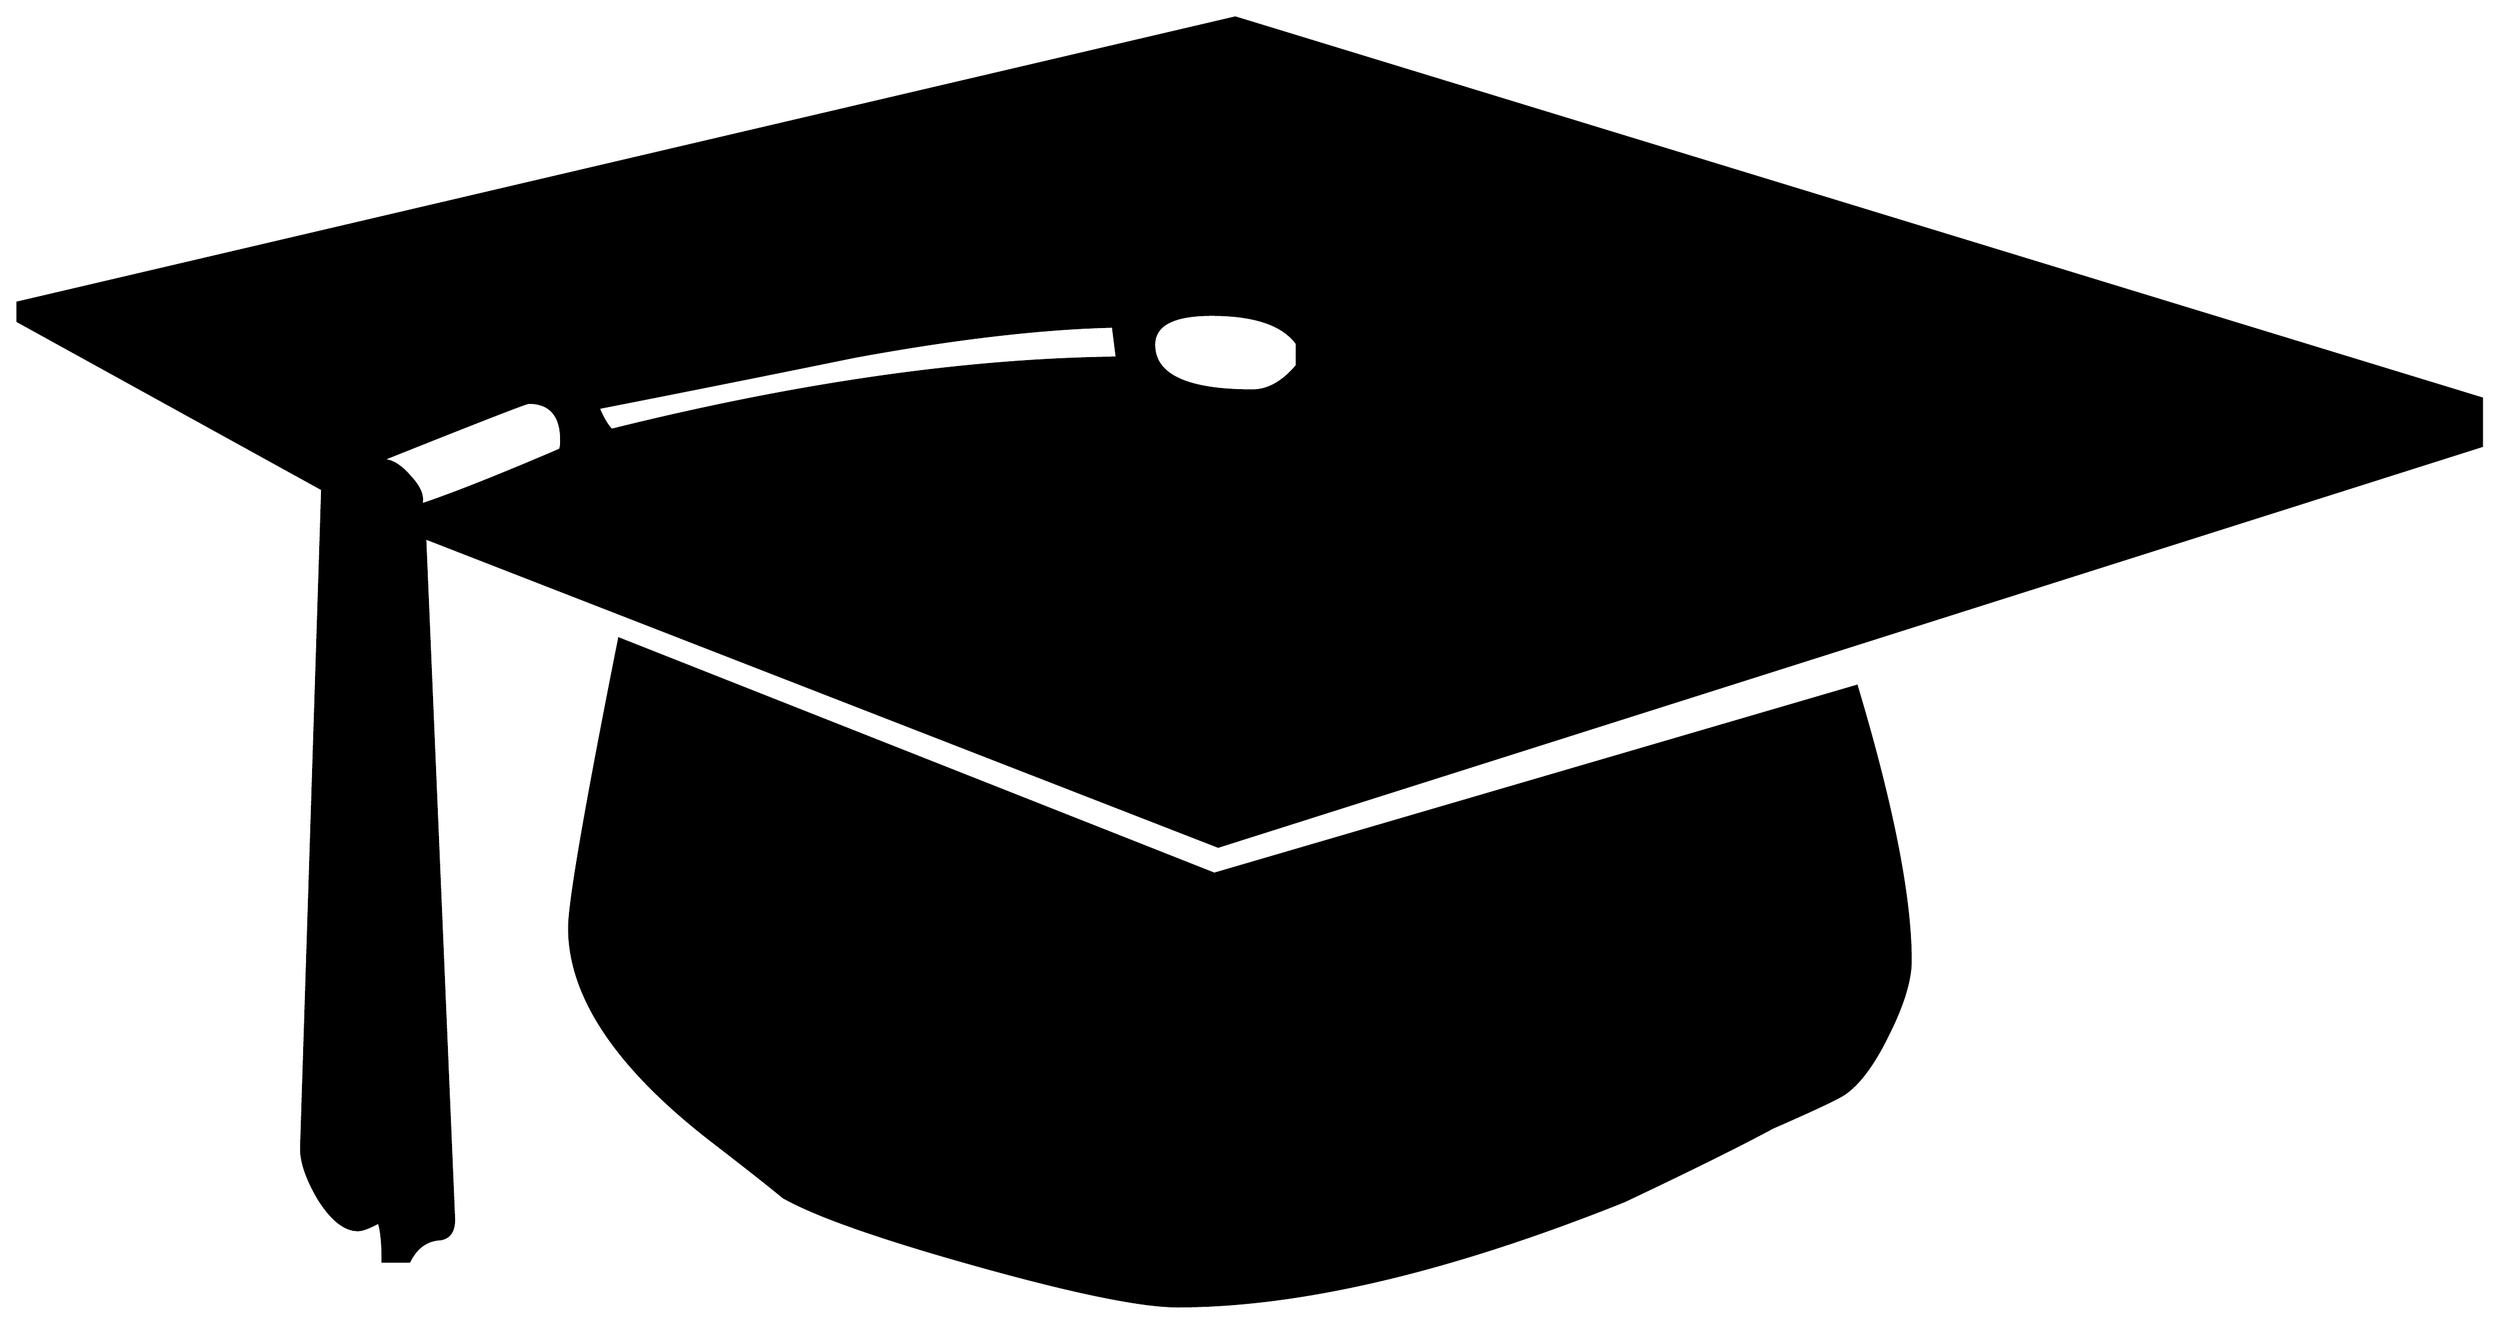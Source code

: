 


\begin{tikzpicture}[y=0.80pt, x=0.80pt, yscale=-1.0, xscale=1.0, inner sep=0pt, outer sep=0pt]
\begin{scope}[shift={(100.0,1707.0)},nonzero rule]
  \path[draw=.,fill=.,line width=1.600pt] (1958.0,-748.0) --
    (996.0,-443.0) -- (392.0,-678.0) -- (414.0,-159.0) ..
    controls (414.0,-149.667) and (410.333,-144.667) .. (403.0,-144.0)
    .. controls (393.0,-143.333) and (385.333,-137.667) ..
    (380.0,-127.0) -- (360.0,-127.0) .. controls (360.0,-141.0)
    and (359.0,-151.0) .. (357.0,-157.0) .. controls
    (349.667,-153.0) and (344.333,-151.0) .. (341.0,-151.0) ..
    controls (331.0,-151.0) and (321.0,-159.0) .. (311.0,-175.0)
    .. controls (301.667,-191.0) and (297.333,-204.333) ..
    (298.0,-215.0) -- (314.0,-715.0) -- (82.0,-843.0) --
    (82.0,-857.0) -- (1009.0,-1074.0) -- (1958.0,-784.0) --
    (1958.0,-748.0) -- cycle(1523.0,-356.0) .. controls
    (1523.0,-341.333) and (1517.333,-322.667) .. (1506.0,-300.0) ..
    controls (1495.333,-278.0) and (1484.333,-263.0) ..
    (1473.0,-255.0) .. controls (1468.333,-251.667) and
    (1450.0,-243.0) .. (1418.0,-229.0) .. controls
    (1393.333,-215.667) and (1355.667,-197.0) .. (1305.0,-173.0) ..
    controls (1171.667,-119.667) and (1058.333,-93.0) .. (965.0,-93.0)
    .. controls (937.667,-93.0) and (887.0,-103.333) ..
    (813.0,-124.0) .. controls (739.0,-144.667) and (689.667,-162.0)
    .. (665.0,-176.0) .. controls (653.667,-185.333) and
    (636.333,-199.0) .. (613.0,-217.0) .. controls (539.0,-273.667)
    and (502.0,-328.333) .. (502.0,-381.0) .. controls
    (502.0,-400.333) and (514.667,-473.667) .. (540.0,-601.0) --
    (993.0,-422.0) -- (1482.0,-565.0) .. controls
    (1509.333,-473.667) and (1523.0,-404.0) .. (1523.0,-356.0) --
    cycle(1056.0,-809.0) -- (1056.0,-826.0) .. controls
    (1045.333,-840.667) and (1023.667,-848.0) .. (991.0,-848.0) ..
    controls (961.667,-848.0) and (947.0,-840.333) .. (947.0,-825.0)
    .. controls (947.0,-801.667) and (972.0,-790.0) ..
    (1022.0,-790.0) .. controls (1034.0,-790.0) and
    (1045.333,-796.333) .. (1056.0,-809.0) -- cycle(919.0,-815.0) --
    (916.0,-839.0) .. controls (860.667,-837.667) and (795.0,-830.0)
    .. (719.0,-816.0) .. controls (653.667,-802.667) and
    (588.667,-789.667) .. (524.0,-777.0) .. controls (527.333,-769.0)
    and (530.667,-763.333) .. (534.0,-760.0) .. controls
    (676.0,-795.333) and (804.333,-813.667) .. (919.0,-815.0) --
    cycle(496.0,-752.0) .. controls (496.0,-771.333) and
    (487.667,-781.0) .. (471.0,-781.0) .. controls (469.0,-781.0)
    and (429.667,-765.667) .. (353.0,-735.0) .. controls
    (355.0,-735.667) and (357.333,-736.333) .. (360.0,-737.0) ..
    controls (366.667,-737.0) and (373.667,-732.667) .. (381.0,-724.0)
    .. controls (388.333,-716.0) and (391.0,-709.0) ..
    (389.0,-703.0) .. controls (413.0,-711.0) and (448.333,-725.0)
    .. (495.0,-745.0) .. controls (495.667,-746.333) and
    (496.0,-748.667) .. (496.0,-752.0) -- cycle;
\end{scope}

\end{tikzpicture}

